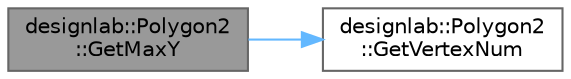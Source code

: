 digraph "designlab::Polygon2::GetMaxY"
{
 // LATEX_PDF_SIZE
  bgcolor="transparent";
  edge [fontname=Helvetica,fontsize=10,labelfontname=Helvetica,labelfontsize=10];
  node [fontname=Helvetica,fontsize=10,shape=box,height=0.2,width=0.4];
  rankdir="LR";
  Node1 [id="Node000001",label="designlab::Polygon2\l::GetMaxY",height=0.2,width=0.4,color="gray40", fillcolor="grey60", style="filled", fontcolor="black",tooltip="頂点の中で最大のy座標を返す関数"];
  Node1 -> Node2 [id="edge1_Node000001_Node000002",color="steelblue1",style="solid",tooltip=" "];
  Node2 [id="Node000002",label="designlab::Polygon2\l::GetVertexNum",height=0.2,width=0.4,color="grey40", fillcolor="white", style="filled",URL="$structdesignlab_1_1_polygon2.html#a5325a59337947d2b61e055431f2ce3f3",tooltip="多角形の頂点数を返す関数"];
}
